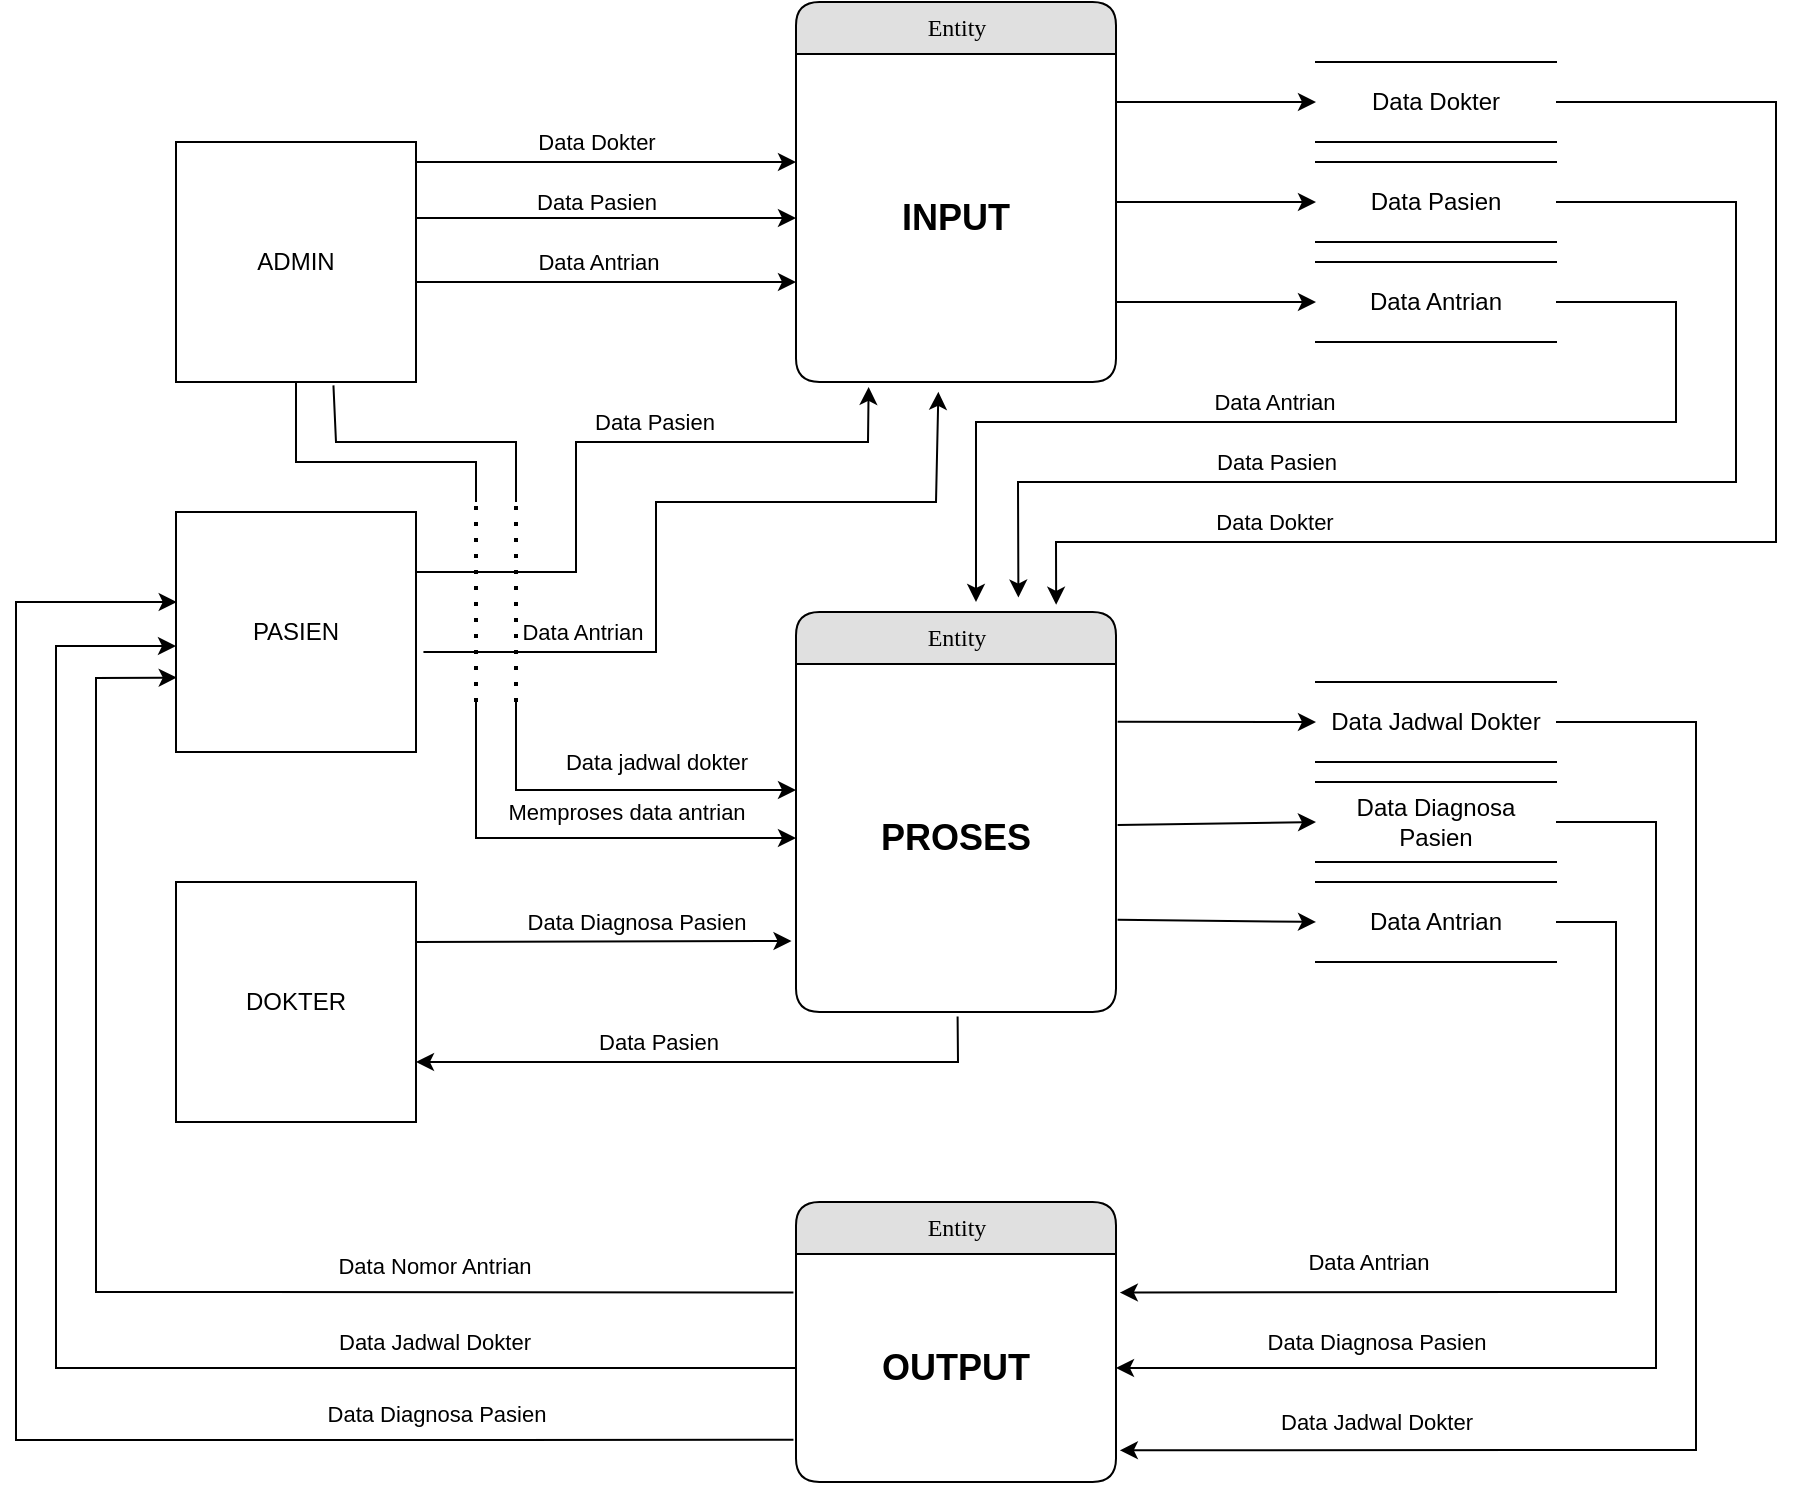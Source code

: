 <mxfile version="23.0.1" type="github">
  <diagram name="Page-1" id="b520641d-4fe3-3701-9064-5fc419738815">
    <mxGraphModel dx="1354" dy="862" grid="1" gridSize="10" guides="1" tooltips="1" connect="1" arrows="1" fold="1" page="1" pageScale="1" pageWidth="1100" pageHeight="850" background="none" math="0" shadow="0">
      <root>
        <mxCell id="0" />
        <mxCell id="1" parent="0" />
        <mxCell id="21ea969265ad0168-10" value="Entity" style="swimlane;html=1;fontStyle=0;childLayout=stackLayout;horizontal=1;startSize=26;fillColor=#e0e0e0;horizontalStack=0;resizeParent=1;resizeLast=0;collapsible=1;marginBottom=0;swimlaneFillColor=#ffffff;align=center;rounded=1;shadow=0;comic=0;labelBackgroundColor=none;strokeWidth=1;fontFamily=Verdana;fontSize=12" parent="1" vertex="1">
          <mxGeometry x="470" y="50" width="160" height="190" as="geometry" />
        </mxCell>
        <mxCell id="21ea969265ad0168-11" value="&lt;b&gt;&lt;font style=&quot;font-size: 18px;&quot;&gt;INPUT&lt;/font&gt;&lt;/b&gt;" style="text;html=1;strokeColor=none;fillColor=none;spacingLeft=4;spacingRight=4;whiteSpace=wrap;overflow=hidden;rotatable=0;points=[[0,0.5],[1,0.5]];portConstraint=eastwest;verticalAlign=middle;align=center;" parent="21ea969265ad0168-10" vertex="1">
          <mxGeometry y="26" width="160" height="164" as="geometry" />
        </mxCell>
        <mxCell id="BP24K6yhhOt0I9AYUpwi-2" value="Entity" style="swimlane;html=1;fontStyle=0;childLayout=stackLayout;horizontal=1;startSize=26;fillColor=#e0e0e0;horizontalStack=0;resizeParent=1;resizeLast=0;collapsible=1;marginBottom=0;swimlaneFillColor=#ffffff;align=center;rounded=1;shadow=0;comic=0;labelBackgroundColor=none;strokeWidth=1;fontFamily=Verdana;fontSize=12" vertex="1" parent="1">
          <mxGeometry x="470" y="355" width="160" height="200" as="geometry" />
        </mxCell>
        <mxCell id="BP24K6yhhOt0I9AYUpwi-3" value="&lt;b&gt;&lt;font style=&quot;font-size: 18px;&quot;&gt;PROSES&lt;/font&gt;&lt;/b&gt;" style="text;html=1;strokeColor=none;fillColor=none;spacingLeft=4;spacingRight=4;whiteSpace=wrap;overflow=hidden;rotatable=0;points=[[0,0.5],[1,0.5]];portConstraint=eastwest;verticalAlign=middle;align=center;" vertex="1" parent="BP24K6yhhOt0I9AYUpwi-2">
          <mxGeometry y="26" width="160" height="174" as="geometry" />
        </mxCell>
        <mxCell id="BP24K6yhhOt0I9AYUpwi-4" value="Entity" style="swimlane;html=1;fontStyle=0;childLayout=stackLayout;horizontal=1;startSize=26;fillColor=#e0e0e0;horizontalStack=0;resizeParent=1;resizeLast=0;collapsible=1;marginBottom=0;swimlaneFillColor=#ffffff;align=center;rounded=1;shadow=0;comic=0;labelBackgroundColor=none;strokeWidth=1;fontFamily=Verdana;fontSize=12" vertex="1" parent="1">
          <mxGeometry x="470" y="650" width="160" height="140" as="geometry" />
        </mxCell>
        <mxCell id="BP24K6yhhOt0I9AYUpwi-5" value="&lt;b&gt;&lt;font style=&quot;font-size: 18px;&quot;&gt;OUTPUT&lt;/font&gt;&lt;/b&gt;" style="text;html=1;strokeColor=none;fillColor=none;spacingLeft=4;spacingRight=4;whiteSpace=wrap;overflow=hidden;rotatable=0;points=[[0,0.5],[1,0.5]];portConstraint=eastwest;verticalAlign=middle;align=center;" vertex="1" parent="BP24K6yhhOt0I9AYUpwi-4">
          <mxGeometry y="26" width="160" height="114" as="geometry" />
        </mxCell>
        <mxCell id="BP24K6yhhOt0I9AYUpwi-6" value="ADMIN" style="whiteSpace=wrap;html=1;aspect=fixed;" vertex="1" parent="1">
          <mxGeometry x="160" y="120" width="120" height="120" as="geometry" />
        </mxCell>
        <mxCell id="BP24K6yhhOt0I9AYUpwi-8" value="PASIEN" style="whiteSpace=wrap;html=1;aspect=fixed;" vertex="1" parent="1">
          <mxGeometry x="160" y="305" width="120" height="120" as="geometry" />
        </mxCell>
        <mxCell id="BP24K6yhhOt0I9AYUpwi-9" value="DOKTER" style="whiteSpace=wrap;html=1;aspect=fixed;" vertex="1" parent="1">
          <mxGeometry x="160" y="490" width="120" height="120" as="geometry" />
        </mxCell>
        <mxCell id="BP24K6yhhOt0I9AYUpwi-10" value="Data Dokter" style="shape=partialRectangle;whiteSpace=wrap;html=1;left=0;right=0;fillColor=none;" vertex="1" parent="1">
          <mxGeometry x="730" y="80" width="120" height="40" as="geometry" />
        </mxCell>
        <mxCell id="BP24K6yhhOt0I9AYUpwi-13" value="Data Pasien" style="shape=partialRectangle;whiteSpace=wrap;html=1;left=0;right=0;fillColor=none;" vertex="1" parent="1">
          <mxGeometry x="730" y="130" width="120" height="40" as="geometry" />
        </mxCell>
        <mxCell id="BP24K6yhhOt0I9AYUpwi-14" value="Data Antrian" style="shape=partialRectangle;whiteSpace=wrap;html=1;left=0;right=0;fillColor=none;" vertex="1" parent="1">
          <mxGeometry x="730" y="180" width="120" height="40" as="geometry" />
        </mxCell>
        <mxCell id="BP24K6yhhOt0I9AYUpwi-15" value="" style="endArrow=classic;html=1;rounded=0;entryX=0;entryY=0.5;entryDx=0;entryDy=0;" edge="1" parent="1" target="BP24K6yhhOt0I9AYUpwi-10">
          <mxGeometry width="50" height="50" relative="1" as="geometry">
            <mxPoint x="630" y="100" as="sourcePoint" />
            <mxPoint x="520" y="300" as="targetPoint" />
          </mxGeometry>
        </mxCell>
        <mxCell id="BP24K6yhhOt0I9AYUpwi-16" value="" style="endArrow=classic;html=1;rounded=0;entryX=0;entryY=0.5;entryDx=0;entryDy=0;" edge="1" parent="1" target="BP24K6yhhOt0I9AYUpwi-13">
          <mxGeometry width="50" height="50" relative="1" as="geometry">
            <mxPoint x="630" y="150" as="sourcePoint" />
            <mxPoint x="740" y="110" as="targetPoint" />
          </mxGeometry>
        </mxCell>
        <mxCell id="BP24K6yhhOt0I9AYUpwi-17" value="" style="endArrow=classic;html=1;rounded=0;entryX=0;entryY=0.5;entryDx=0;entryDy=0;" edge="1" parent="1" target="BP24K6yhhOt0I9AYUpwi-14">
          <mxGeometry width="50" height="50" relative="1" as="geometry">
            <mxPoint x="630" y="200" as="sourcePoint" />
            <mxPoint x="740" y="160" as="targetPoint" />
          </mxGeometry>
        </mxCell>
        <mxCell id="BP24K6yhhOt0I9AYUpwi-18" value="" style="endArrow=classic;html=1;rounded=0;entryX=0.813;entryY=-0.018;entryDx=0;entryDy=0;exitX=1;exitY=0.5;exitDx=0;exitDy=0;entryPerimeter=0;" edge="1" parent="1" source="BP24K6yhhOt0I9AYUpwi-10" target="BP24K6yhhOt0I9AYUpwi-2">
          <mxGeometry width="50" height="50" relative="1" as="geometry">
            <mxPoint x="920" y="250" as="sourcePoint" />
            <mxPoint x="520" y="300" as="targetPoint" />
            <Array as="points">
              <mxPoint x="960" y="100" />
              <mxPoint x="960" y="320" />
              <mxPoint x="600" y="320" />
            </Array>
          </mxGeometry>
        </mxCell>
        <mxCell id="BP24K6yhhOt0I9AYUpwi-48" value="Data Dokter" style="edgeLabel;html=1;align=center;verticalAlign=middle;resizable=0;points=[];" vertex="1" connectable="0" parent="BP24K6yhhOt0I9AYUpwi-18">
          <mxGeometry x="0.577" y="-2" relative="1" as="geometry">
            <mxPoint x="-12" y="-8" as="offset" />
          </mxGeometry>
        </mxCell>
        <mxCell id="BP24K6yhhOt0I9AYUpwi-19" value="" style="endArrow=classic;html=1;rounded=0;entryX=0.695;entryY=-0.036;entryDx=0;entryDy=0;entryPerimeter=0;exitX=1;exitY=0.5;exitDx=0;exitDy=0;" edge="1" parent="1" source="BP24K6yhhOt0I9AYUpwi-13" target="BP24K6yhhOt0I9AYUpwi-2">
          <mxGeometry width="50" height="50" relative="1" as="geometry">
            <mxPoint x="860" y="150" as="sourcePoint" />
            <mxPoint x="600" y="402" as="targetPoint" />
            <Array as="points">
              <mxPoint x="940" y="150" />
              <mxPoint x="940" y="290" />
              <mxPoint x="581" y="290" />
            </Array>
          </mxGeometry>
        </mxCell>
        <mxCell id="BP24K6yhhOt0I9AYUpwi-47" value="Data Pasien" style="edgeLabel;html=1;align=center;verticalAlign=middle;resizable=0;points=[];" vertex="1" connectable="0" parent="BP24K6yhhOt0I9AYUpwi-19">
          <mxGeometry x="0.413" y="-3" relative="1" as="geometry">
            <mxPoint x="-3" y="-7" as="offset" />
          </mxGeometry>
        </mxCell>
        <mxCell id="BP24K6yhhOt0I9AYUpwi-20" value="" style="endArrow=classic;html=1;rounded=0;exitX=1;exitY=0.5;exitDx=0;exitDy=0;" edge="1" parent="1" source="BP24K6yhhOt0I9AYUpwi-14">
          <mxGeometry width="50" height="50" relative="1" as="geometry">
            <mxPoint x="870" y="200" as="sourcePoint" />
            <mxPoint x="560" y="350" as="targetPoint" />
            <Array as="points">
              <mxPoint x="910" y="200" />
              <mxPoint x="910" y="260" />
              <mxPoint x="560" y="260" />
            </Array>
          </mxGeometry>
        </mxCell>
        <mxCell id="BP24K6yhhOt0I9AYUpwi-46" value="Data Antrian" style="edgeLabel;html=1;align=center;verticalAlign=middle;resizable=0;points=[];" vertex="1" connectable="0" parent="BP24K6yhhOt0I9AYUpwi-20">
          <mxGeometry x="0.147" y="-2" relative="1" as="geometry">
            <mxPoint y="-8" as="offset" />
          </mxGeometry>
        </mxCell>
        <mxCell id="BP24K6yhhOt0I9AYUpwi-21" value="" style="endArrow=classic;html=1;rounded=0;entryX=0;entryY=0.5;entryDx=0;entryDy=0;" edge="1" parent="1" target="21ea969265ad0168-11">
          <mxGeometry width="50" height="50" relative="1" as="geometry">
            <mxPoint x="280" y="158" as="sourcePoint" />
            <mxPoint x="570" y="300" as="targetPoint" />
          </mxGeometry>
        </mxCell>
        <mxCell id="BP24K6yhhOt0I9AYUpwi-25" value="Data Pasien" style="edgeLabel;html=1;align=center;verticalAlign=middle;resizable=0;points=[];" vertex="1" connectable="0" parent="BP24K6yhhOt0I9AYUpwi-21">
          <mxGeometry x="0.101" y="1" relative="1" as="geometry">
            <mxPoint x="-15" y="-7" as="offset" />
          </mxGeometry>
        </mxCell>
        <mxCell id="BP24K6yhhOt0I9AYUpwi-22" value="" style="endArrow=classic;html=1;rounded=0;entryX=0;entryY=0.5;entryDx=0;entryDy=0;" edge="1" parent="1">
          <mxGeometry width="50" height="50" relative="1" as="geometry">
            <mxPoint x="280" y="130" as="sourcePoint" />
            <mxPoint x="470" y="130" as="targetPoint" />
          </mxGeometry>
        </mxCell>
        <mxCell id="BP24K6yhhOt0I9AYUpwi-24" value="Data Dokter" style="edgeLabel;html=1;align=center;verticalAlign=middle;resizable=0;points=[];" vertex="1" connectable="0" parent="BP24K6yhhOt0I9AYUpwi-22">
          <mxGeometry x="-0.288" relative="1" as="geometry">
            <mxPoint x="22" y="-10" as="offset" />
          </mxGeometry>
        </mxCell>
        <mxCell id="BP24K6yhhOt0I9AYUpwi-23" value="" style="endArrow=classic;html=1;rounded=0;entryX=0;entryY=0.5;entryDx=0;entryDy=0;" edge="1" parent="1">
          <mxGeometry width="50" height="50" relative="1" as="geometry">
            <mxPoint x="280" y="190" as="sourcePoint" />
            <mxPoint x="470" y="190" as="targetPoint" />
          </mxGeometry>
        </mxCell>
        <mxCell id="BP24K6yhhOt0I9AYUpwi-26" value="Data Antrian" style="edgeLabel;html=1;align=center;verticalAlign=middle;resizable=0;points=[];" vertex="1" connectable="0" parent="BP24K6yhhOt0I9AYUpwi-23">
          <mxGeometry x="-0.046" y="2" relative="1" as="geometry">
            <mxPoint y="-8" as="offset" />
          </mxGeometry>
        </mxCell>
        <mxCell id="BP24K6yhhOt0I9AYUpwi-27" value="" style="endArrow=classic;html=1;rounded=0;exitX=1;exitY=0.25;exitDx=0;exitDy=0;entryX=0.227;entryY=1.015;entryDx=0;entryDy=0;entryPerimeter=0;" edge="1" parent="1" source="BP24K6yhhOt0I9AYUpwi-8" target="21ea969265ad0168-11">
          <mxGeometry width="50" height="50" relative="1" as="geometry">
            <mxPoint x="450" y="270" as="sourcePoint" />
            <mxPoint x="500" y="220" as="targetPoint" />
            <Array as="points">
              <mxPoint x="360" y="335" />
              <mxPoint x="360" y="270" />
              <mxPoint x="506" y="270" />
            </Array>
          </mxGeometry>
        </mxCell>
        <mxCell id="BP24K6yhhOt0I9AYUpwi-29" value="Data Pasien" style="edgeLabel;html=1;align=center;verticalAlign=middle;resizable=0;points=[];" vertex="1" connectable="0" parent="BP24K6yhhOt0I9AYUpwi-27">
          <mxGeometry x="0.067" relative="1" as="geometry">
            <mxPoint x="14" y="-10" as="offset" />
          </mxGeometry>
        </mxCell>
        <mxCell id="BP24K6yhhOt0I9AYUpwi-28" value="" style="endArrow=classic;html=1;rounded=0;exitX=1.031;exitY=0.583;exitDx=0;exitDy=0;entryX=0.445;entryY=1.03;entryDx=0;entryDy=0;entryPerimeter=0;exitPerimeter=0;" edge="1" parent="1" source="BP24K6yhhOt0I9AYUpwi-8" target="21ea969265ad0168-11">
          <mxGeometry width="50" height="50" relative="1" as="geometry">
            <mxPoint x="290" y="345" as="sourcePoint" />
            <mxPoint x="516" y="252" as="targetPoint" />
            <Array as="points">
              <mxPoint x="400" y="375" />
              <mxPoint x="400" y="300" />
              <mxPoint x="540" y="300" />
            </Array>
          </mxGeometry>
        </mxCell>
        <mxCell id="BP24K6yhhOt0I9AYUpwi-30" value="Data Antrian" style="edgeLabel;html=1;align=center;verticalAlign=middle;resizable=0;points=[];" vertex="1" connectable="0" parent="BP24K6yhhOt0I9AYUpwi-28">
          <mxGeometry x="-0.794" y="2" relative="1" as="geometry">
            <mxPoint x="39" y="-8" as="offset" />
          </mxGeometry>
        </mxCell>
        <mxCell id="BP24K6yhhOt0I9AYUpwi-32" value="" style="endArrow=none;dashed=1;html=1;dashPattern=1 3;strokeWidth=2;rounded=0;" edge="1" parent="1">
          <mxGeometry width="50" height="50" relative="1" as="geometry">
            <mxPoint x="310" y="400" as="sourcePoint" />
            <mxPoint x="310" y="300" as="targetPoint" />
          </mxGeometry>
        </mxCell>
        <mxCell id="BP24K6yhhOt0I9AYUpwi-33" value="" style="endArrow=classic;html=1;rounded=0;entryX=0;entryY=0.5;entryDx=0;entryDy=0;endFill=1;" edge="1" parent="1" target="BP24K6yhhOt0I9AYUpwi-3">
          <mxGeometry width="50" height="50" relative="1" as="geometry">
            <mxPoint x="310" y="400" as="sourcePoint" />
            <mxPoint x="420" y="440" as="targetPoint" />
            <Array as="points">
              <mxPoint x="310" y="468" />
            </Array>
          </mxGeometry>
        </mxCell>
        <mxCell id="BP24K6yhhOt0I9AYUpwi-35" value="Memproses data antrian" style="edgeLabel;html=1;align=center;verticalAlign=middle;resizable=0;points=[];" vertex="1" connectable="0" parent="BP24K6yhhOt0I9AYUpwi-33">
          <mxGeometry x="-0.11" y="-1" relative="1" as="geometry">
            <mxPoint x="41" y="-14" as="offset" />
          </mxGeometry>
        </mxCell>
        <mxCell id="BP24K6yhhOt0I9AYUpwi-34" value="" style="endArrow=none;html=1;rounded=0;entryX=0.5;entryY=1;entryDx=0;entryDy=0;endFill=0;" edge="1" parent="1" target="BP24K6yhhOt0I9AYUpwi-6">
          <mxGeometry width="50" height="50" relative="1" as="geometry">
            <mxPoint x="310" y="300" as="sourcePoint" />
            <mxPoint x="600" y="330" as="targetPoint" />
            <Array as="points">
              <mxPoint x="310" y="280" />
              <mxPoint x="220" y="280" />
            </Array>
          </mxGeometry>
        </mxCell>
        <mxCell id="BP24K6yhhOt0I9AYUpwi-37" value="Data Jadwal Dokter" style="shape=partialRectangle;whiteSpace=wrap;html=1;left=0;right=0;fillColor=none;" vertex="1" parent="1">
          <mxGeometry x="730" y="390" width="120" height="40" as="geometry" />
        </mxCell>
        <mxCell id="BP24K6yhhOt0I9AYUpwi-38" value="Data Diagnosa Pasien" style="shape=partialRectangle;whiteSpace=wrap;html=1;left=0;right=0;fillColor=none;" vertex="1" parent="1">
          <mxGeometry x="730" y="440" width="120" height="40" as="geometry" />
        </mxCell>
        <mxCell id="BP24K6yhhOt0I9AYUpwi-39" value="Data Antrian" style="shape=partialRectangle;whiteSpace=wrap;html=1;left=0;right=0;fillColor=none;" vertex="1" parent="1">
          <mxGeometry x="730" y="490" width="120" height="40" as="geometry" />
        </mxCell>
        <mxCell id="BP24K6yhhOt0I9AYUpwi-40" value="" style="endArrow=classic;html=1;rounded=0;entryX=0;entryY=0.5;entryDx=0;entryDy=0;exitX=1.005;exitY=0.166;exitDx=0;exitDy=0;exitPerimeter=0;" edge="1" parent="1" source="BP24K6yhhOt0I9AYUpwi-3" target="BP24K6yhhOt0I9AYUpwi-37">
          <mxGeometry width="50" height="50" relative="1" as="geometry">
            <mxPoint x="550" y="380" as="sourcePoint" />
            <mxPoint x="600" y="330" as="targetPoint" />
          </mxGeometry>
        </mxCell>
        <mxCell id="BP24K6yhhOt0I9AYUpwi-41" value="" style="endArrow=classic;html=1;rounded=0;entryX=0;entryY=0.5;entryDx=0;entryDy=0;exitX=1.005;exitY=0.463;exitDx=0;exitDy=0;exitPerimeter=0;" edge="1" parent="1" source="BP24K6yhhOt0I9AYUpwi-3" target="BP24K6yhhOt0I9AYUpwi-38">
          <mxGeometry width="50" height="50" relative="1" as="geometry">
            <mxPoint x="550" y="380" as="sourcePoint" />
            <mxPoint x="600" y="330" as="targetPoint" />
          </mxGeometry>
        </mxCell>
        <mxCell id="BP24K6yhhOt0I9AYUpwi-42" value="" style="endArrow=classic;html=1;rounded=0;entryX=0;entryY=0.5;entryDx=0;entryDy=0;exitX=1.005;exitY=0.735;exitDx=0;exitDy=0;exitPerimeter=0;" edge="1" parent="1" source="BP24K6yhhOt0I9AYUpwi-3" target="BP24K6yhhOt0I9AYUpwi-39">
          <mxGeometry width="50" height="50" relative="1" as="geometry">
            <mxPoint x="550" y="380" as="sourcePoint" />
            <mxPoint x="600" y="330" as="targetPoint" />
          </mxGeometry>
        </mxCell>
        <mxCell id="BP24K6yhhOt0I9AYUpwi-43" value="" style="endArrow=classic;html=1;rounded=0;entryX=1.012;entryY=0.169;entryDx=0;entryDy=0;entryPerimeter=0;exitX=1;exitY=0.5;exitDx=0;exitDy=0;" edge="1" parent="1" source="BP24K6yhhOt0I9AYUpwi-39" target="BP24K6yhhOt0I9AYUpwi-5">
          <mxGeometry width="50" height="50" relative="1" as="geometry">
            <mxPoint x="550" y="590" as="sourcePoint" />
            <mxPoint x="600" y="540" as="targetPoint" />
            <Array as="points">
              <mxPoint x="880" y="510" />
              <mxPoint x="880" y="695" />
            </Array>
          </mxGeometry>
        </mxCell>
        <mxCell id="BP24K6yhhOt0I9AYUpwi-49" value="Data Antrian" style="edgeLabel;html=1;align=center;verticalAlign=middle;resizable=0;points=[];" vertex="1" connectable="0" parent="BP24K6yhhOt0I9AYUpwi-43">
          <mxGeometry x="0.464" relative="1" as="geometry">
            <mxPoint y="-15" as="offset" />
          </mxGeometry>
        </mxCell>
        <mxCell id="BP24K6yhhOt0I9AYUpwi-44" value="" style="endArrow=classic;html=1;rounded=0;entryX=1;entryY=0.5;entryDx=0;entryDy=0;exitX=1;exitY=0.5;exitDx=0;exitDy=0;" edge="1" parent="1" source="BP24K6yhhOt0I9AYUpwi-38" target="BP24K6yhhOt0I9AYUpwi-5">
          <mxGeometry width="50" height="50" relative="1" as="geometry">
            <mxPoint x="860" y="520" as="sourcePoint" />
            <mxPoint x="643" y="724" as="targetPoint" />
            <Array as="points">
              <mxPoint x="900" y="460" />
              <mxPoint x="900" y="733" />
            </Array>
          </mxGeometry>
        </mxCell>
        <mxCell id="BP24K6yhhOt0I9AYUpwi-50" value="Data Diagnosa Pasien" style="edgeLabel;html=1;align=center;verticalAlign=middle;resizable=0;points=[];" vertex="1" connectable="0" parent="BP24K6yhhOt0I9AYUpwi-44">
          <mxGeometry x="0.485" relative="1" as="geometry">
            <mxPoint x="-23" y="-13" as="offset" />
          </mxGeometry>
        </mxCell>
        <mxCell id="BP24K6yhhOt0I9AYUpwi-45" value="" style="endArrow=classic;html=1;rounded=0;entryX=1.012;entryY=0.861;entryDx=0;entryDy=0;exitX=1;exitY=0.5;exitDx=0;exitDy=0;entryPerimeter=0;" edge="1" parent="1" source="BP24K6yhhOt0I9AYUpwi-37" target="BP24K6yhhOt0I9AYUpwi-5">
          <mxGeometry width="50" height="50" relative="1" as="geometry">
            <mxPoint x="860" y="470" as="sourcePoint" />
            <mxPoint x="640" y="743" as="targetPoint" />
            <Array as="points">
              <mxPoint x="920" y="410" />
              <mxPoint x="920" y="774" />
            </Array>
          </mxGeometry>
        </mxCell>
        <mxCell id="BP24K6yhhOt0I9AYUpwi-51" value="Data Jadwal Dokter" style="edgeLabel;html=1;align=center;verticalAlign=middle;resizable=0;points=[];" vertex="1" connectable="0" parent="BP24K6yhhOt0I9AYUpwi-45">
          <mxGeometry x="0.613" y="-1" relative="1" as="geometry">
            <mxPoint x="-12" y="-13" as="offset" />
          </mxGeometry>
        </mxCell>
        <mxCell id="BP24K6yhhOt0I9AYUpwi-52" value="" style="endArrow=none;dashed=1;html=1;dashPattern=1 3;strokeWidth=2;rounded=0;" edge="1" parent="1">
          <mxGeometry width="50" height="50" relative="1" as="geometry">
            <mxPoint x="330" y="400" as="sourcePoint" />
            <mxPoint x="330" y="300" as="targetPoint" />
          </mxGeometry>
        </mxCell>
        <mxCell id="BP24K6yhhOt0I9AYUpwi-53" value="" style="endArrow=none;html=1;rounded=0;entryX=0.656;entryY=1.014;entryDx=0;entryDy=0;endFill=0;entryPerimeter=0;" edge="1" parent="1" target="BP24K6yhhOt0I9AYUpwi-6">
          <mxGeometry width="50" height="50" relative="1" as="geometry">
            <mxPoint x="330" y="300" as="sourcePoint" />
            <mxPoint x="230" y="250" as="targetPoint" />
            <Array as="points">
              <mxPoint x="330" y="270" />
              <mxPoint x="240" y="270" />
            </Array>
          </mxGeometry>
        </mxCell>
        <mxCell id="BP24K6yhhOt0I9AYUpwi-54" value="" style="endArrow=classic;html=1;rounded=0;entryX=0;entryY=0.5;entryDx=0;entryDy=0;endFill=1;" edge="1" parent="1">
          <mxGeometry width="50" height="50" relative="1" as="geometry">
            <mxPoint x="330" y="400" as="sourcePoint" />
            <mxPoint x="470" y="444" as="targetPoint" />
            <Array as="points">
              <mxPoint x="330" y="444" />
            </Array>
          </mxGeometry>
        </mxCell>
        <mxCell id="BP24K6yhhOt0I9AYUpwi-55" value="Data jadwal dokter" style="edgeLabel;html=1;align=center;verticalAlign=middle;resizable=0;points=[];" vertex="1" connectable="0" parent="BP24K6yhhOt0I9AYUpwi-54">
          <mxGeometry x="-0.11" y="-1" relative="1" as="geometry">
            <mxPoint x="32" y="-15" as="offset" />
          </mxGeometry>
        </mxCell>
        <mxCell id="BP24K6yhhOt0I9AYUpwi-56" value="" style="endArrow=classic;html=1;rounded=0;exitX=0.505;exitY=1.013;exitDx=0;exitDy=0;exitPerimeter=0;entryX=1;entryY=0.75;entryDx=0;entryDy=0;" edge="1" parent="1" source="BP24K6yhhOt0I9AYUpwi-3" target="BP24K6yhhOt0I9AYUpwi-9">
          <mxGeometry width="50" height="50" relative="1" as="geometry">
            <mxPoint x="540" y="530" as="sourcePoint" />
            <mxPoint x="590" y="480" as="targetPoint" />
            <Array as="points">
              <mxPoint x="551" y="580" />
            </Array>
          </mxGeometry>
        </mxCell>
        <mxCell id="BP24K6yhhOt0I9AYUpwi-57" value="Data Pasien" style="edgeLabel;html=1;align=center;verticalAlign=middle;resizable=0;points=[];" vertex="1" connectable="0" parent="BP24K6yhhOt0I9AYUpwi-56">
          <mxGeometry x="0.015" y="3" relative="1" as="geometry">
            <mxPoint x="-24" y="-13" as="offset" />
          </mxGeometry>
        </mxCell>
        <mxCell id="BP24K6yhhOt0I9AYUpwi-58" value="" style="endArrow=classic;html=1;rounded=0;exitX=-0.008;exitY=0.169;exitDx=0;exitDy=0;entryX=0.003;entryY=0.69;entryDx=0;entryDy=0;entryPerimeter=0;exitPerimeter=0;" edge="1" parent="1" source="BP24K6yhhOt0I9AYUpwi-5" target="BP24K6yhhOt0I9AYUpwi-8">
          <mxGeometry width="50" height="50" relative="1" as="geometry">
            <mxPoint x="280" y="550" as="sourcePoint" />
            <mxPoint x="330" y="500" as="targetPoint" />
            <Array as="points">
              <mxPoint x="120" y="695" />
              <mxPoint x="120" y="388" />
            </Array>
          </mxGeometry>
        </mxCell>
        <mxCell id="BP24K6yhhOt0I9AYUpwi-67" value="Data Nomor Antrian" style="edgeLabel;html=1;align=center;verticalAlign=middle;resizable=0;points=[];" vertex="1" connectable="0" parent="BP24K6yhhOt0I9AYUpwi-58">
          <mxGeometry x="-0.473" y="-2" relative="1" as="geometry">
            <mxPoint x="4" y="-11" as="offset" />
          </mxGeometry>
        </mxCell>
        <mxCell id="BP24K6yhhOt0I9AYUpwi-60" value="" style="endArrow=classic;html=1;rounded=0;exitX=1;exitY=0.25;exitDx=0;exitDy=0;entryX=-0.014;entryY=0.796;entryDx=0;entryDy=0;entryPerimeter=0;" edge="1" parent="1" source="BP24K6yhhOt0I9AYUpwi-9" target="BP24K6yhhOt0I9AYUpwi-3">
          <mxGeometry width="50" height="50" relative="1" as="geometry">
            <mxPoint x="490" y="550" as="sourcePoint" />
            <mxPoint x="540" y="500" as="targetPoint" />
          </mxGeometry>
        </mxCell>
        <mxCell id="BP24K6yhhOt0I9AYUpwi-61" value="Data Diagnosa Pasien" style="edgeLabel;html=1;align=center;verticalAlign=middle;resizable=0;points=[];" vertex="1" connectable="0" parent="BP24K6yhhOt0I9AYUpwi-60">
          <mxGeometry x="0.169" y="-2" relative="1" as="geometry">
            <mxPoint y="-12" as="offset" />
          </mxGeometry>
        </mxCell>
        <mxCell id="BP24K6yhhOt0I9AYUpwi-68" value="" style="endArrow=classic;html=1;rounded=0;exitX=0;exitY=0.5;exitDx=0;exitDy=0;" edge="1" parent="1" source="BP24K6yhhOt0I9AYUpwi-5">
          <mxGeometry width="50" height="50" relative="1" as="geometry">
            <mxPoint x="479" y="705" as="sourcePoint" />
            <mxPoint x="160" y="372" as="targetPoint" />
            <Array as="points">
              <mxPoint x="100" y="733" />
              <mxPoint x="100" y="372" />
            </Array>
          </mxGeometry>
        </mxCell>
        <mxCell id="BP24K6yhhOt0I9AYUpwi-69" value="Data Jadwal Dokter" style="edgeLabel;html=1;align=center;verticalAlign=middle;resizable=0;points=[];" vertex="1" connectable="0" parent="BP24K6yhhOt0I9AYUpwi-68">
          <mxGeometry x="-0.473" y="-2" relative="1" as="geometry">
            <mxPoint x="27" y="-11" as="offset" />
          </mxGeometry>
        </mxCell>
        <mxCell id="BP24K6yhhOt0I9AYUpwi-70" value="" style="endArrow=classic;html=1;rounded=0;exitX=-0.008;exitY=0.815;exitDx=0;exitDy=0;exitPerimeter=0;entryX=0.003;entryY=0.375;entryDx=0;entryDy=0;entryPerimeter=0;" edge="1" parent="1" source="BP24K6yhhOt0I9AYUpwi-5" target="BP24K6yhhOt0I9AYUpwi-8">
          <mxGeometry width="50" height="50" relative="1" as="geometry">
            <mxPoint x="480" y="743" as="sourcePoint" />
            <mxPoint x="170" y="382" as="targetPoint" />
            <Array as="points">
              <mxPoint x="80" y="769" />
              <mxPoint x="80" y="350" />
            </Array>
          </mxGeometry>
        </mxCell>
        <mxCell id="BP24K6yhhOt0I9AYUpwi-71" value="Data Diagnosa Pasien" style="edgeLabel;html=1;align=center;verticalAlign=middle;resizable=0;points=[];" vertex="1" connectable="0" parent="BP24K6yhhOt0I9AYUpwi-70">
          <mxGeometry x="-0.473" y="-2" relative="1" as="geometry">
            <mxPoint x="55" y="-11" as="offset" />
          </mxGeometry>
        </mxCell>
      </root>
    </mxGraphModel>
  </diagram>
</mxfile>
